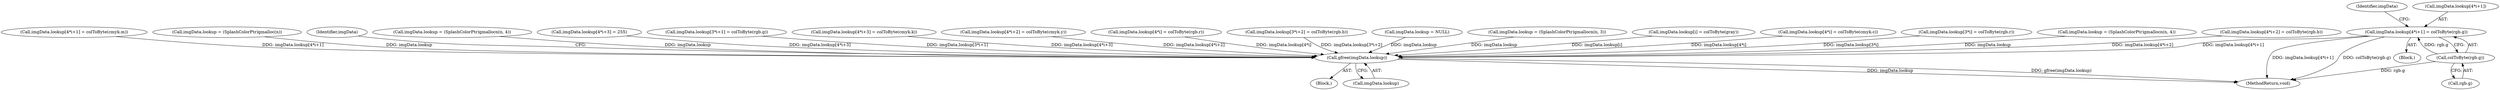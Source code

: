 digraph "0_poppler_7b2d314a61fd0e12f47c62996cb49ec0d1ba747a_11@array" {
"1000542" [label="(Call,imgData.lookup[4*i+1] = colToByte(rgb.g))"];
"1000552" [label="(Call,colToByte(rgb.g))"];
"1000692" [label="(Call,gfree(imgData.lookup))"];
"1000624" [label="(Call,imgData.lookup[4*i+1] = colToByte(cmyk.m))"];
"1000391" [label="(Call,imgData.lookup = (SplashColorPtr)gmalloc(n))"];
"1000697" [label="(Identifier,imgData)"];
"1000583" [label="(Call,imgData.lookup = (SplashColorPtr)gmallocn(n, 4))"];
"1000553" [label="(Call,rgb.g)"];
"1000570" [label="(Call,imgData.lookup[4*i+3] = 255)"];
"1000692" [label="(Call,gfree(imgData.lookup))"];
"1000559" [label="(Identifier,imgData)"];
"1000176" [label="(Block,)"];
"1000552" [label="(Call,colToByte(rgb.g))"];
"1000471" [label="(Call,imgData.lookup[3*i+1] = colToByte(rgb.g))"];
"1000652" [label="(Call,imgData.lookup[4*i+3] = colToByte(cmyk.k))"];
"1000638" [label="(Call,imgData.lookup[4*i+2] = colToByte(cmyk.y))"];
"1000530" [label="(Call,imgData.lookup[4*i] = colToByte(rgb.r))"];
"1000485" [label="(Call,imgData.lookup[3*i+2] = colToByte(rgb.b))"];
"1000371" [label="(Call,imgData.lookup = NULL)"];
"1000542" [label="(Call,imgData.lookup[4*i+1] = colToByte(rgb.g))"];
"1000430" [label="(Call,imgData.lookup = (SplashColorPtr)gmallocn(n, 3))"];
"1000419" [label="(Call,imgData.lookup[i] = colToByte(gray))"];
"1000543" [label="(Call,imgData.lookup[4*i+1])"];
"1000612" [label="(Call,imgData.lookup[4*i] = colToByte(cmyk.c))"];
"1000459" [label="(Call,imgData.lookup[3*i] = colToByte(rgb.r))"];
"1000700" [label="(MethodReturn,void)"];
"1000693" [label="(Call,imgData.lookup)"];
"1000501" [label="(Call,imgData.lookup = (SplashColorPtr)gmallocn(n, 4))"];
"1000519" [label="(Block,)"];
"1000556" [label="(Call,imgData.lookup[4*i+2] = colToByte(rgb.b))"];
"1000542" -> "1000519"  [label="AST: "];
"1000542" -> "1000552"  [label="CFG: "];
"1000543" -> "1000542"  [label="AST: "];
"1000552" -> "1000542"  [label="AST: "];
"1000559" -> "1000542"  [label="CFG: "];
"1000542" -> "1000700"  [label="DDG: imgData.lookup[4*i+1]"];
"1000542" -> "1000700"  [label="DDG: colToByte(rgb.g)"];
"1000552" -> "1000542"  [label="DDG: rgb.g"];
"1000542" -> "1000692"  [label="DDG: imgData.lookup[4*i+1]"];
"1000552" -> "1000553"  [label="CFG: "];
"1000553" -> "1000552"  [label="AST: "];
"1000552" -> "1000700"  [label="DDG: rgb.g"];
"1000692" -> "1000176"  [label="AST: "];
"1000692" -> "1000693"  [label="CFG: "];
"1000693" -> "1000692"  [label="AST: "];
"1000697" -> "1000692"  [label="CFG: "];
"1000692" -> "1000700"  [label="DDG: imgData.lookup"];
"1000692" -> "1000700"  [label="DDG: gfree(imgData.lookup)"];
"1000485" -> "1000692"  [label="DDG: imgData.lookup[3*i+2]"];
"1000459" -> "1000692"  [label="DDG: imgData.lookup[3*i]"];
"1000471" -> "1000692"  [label="DDG: imgData.lookup[3*i+1]"];
"1000612" -> "1000692"  [label="DDG: imgData.lookup[4*i]"];
"1000530" -> "1000692"  [label="DDG: imgData.lookup[4*i]"];
"1000583" -> "1000692"  [label="DDG: imgData.lookup"];
"1000419" -> "1000692"  [label="DDG: imgData.lookup[i]"];
"1000624" -> "1000692"  [label="DDG: imgData.lookup[4*i+1]"];
"1000371" -> "1000692"  [label="DDG: imgData.lookup"];
"1000570" -> "1000692"  [label="DDG: imgData.lookup[4*i+3]"];
"1000638" -> "1000692"  [label="DDG: imgData.lookup[4*i+2]"];
"1000391" -> "1000692"  [label="DDG: imgData.lookup"];
"1000556" -> "1000692"  [label="DDG: imgData.lookup[4*i+2]"];
"1000501" -> "1000692"  [label="DDG: imgData.lookup"];
"1000652" -> "1000692"  [label="DDG: imgData.lookup[4*i+3]"];
"1000430" -> "1000692"  [label="DDG: imgData.lookup"];
}

